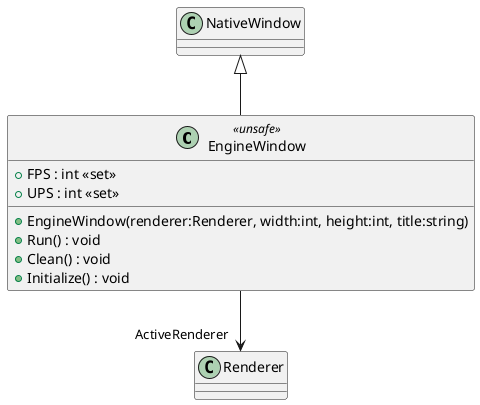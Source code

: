 @startuml
class EngineWindow <<unsafe>> {
    + FPS : int <<set>>
    + UPS : int <<set>>
    + EngineWindow(renderer:Renderer, width:int, height:int, title:string)
    + Run() : void
    + Clean() : void
    + Initialize() : void
}
NativeWindow <|-- EngineWindow
EngineWindow --> "ActiveRenderer" Renderer
@enduml
